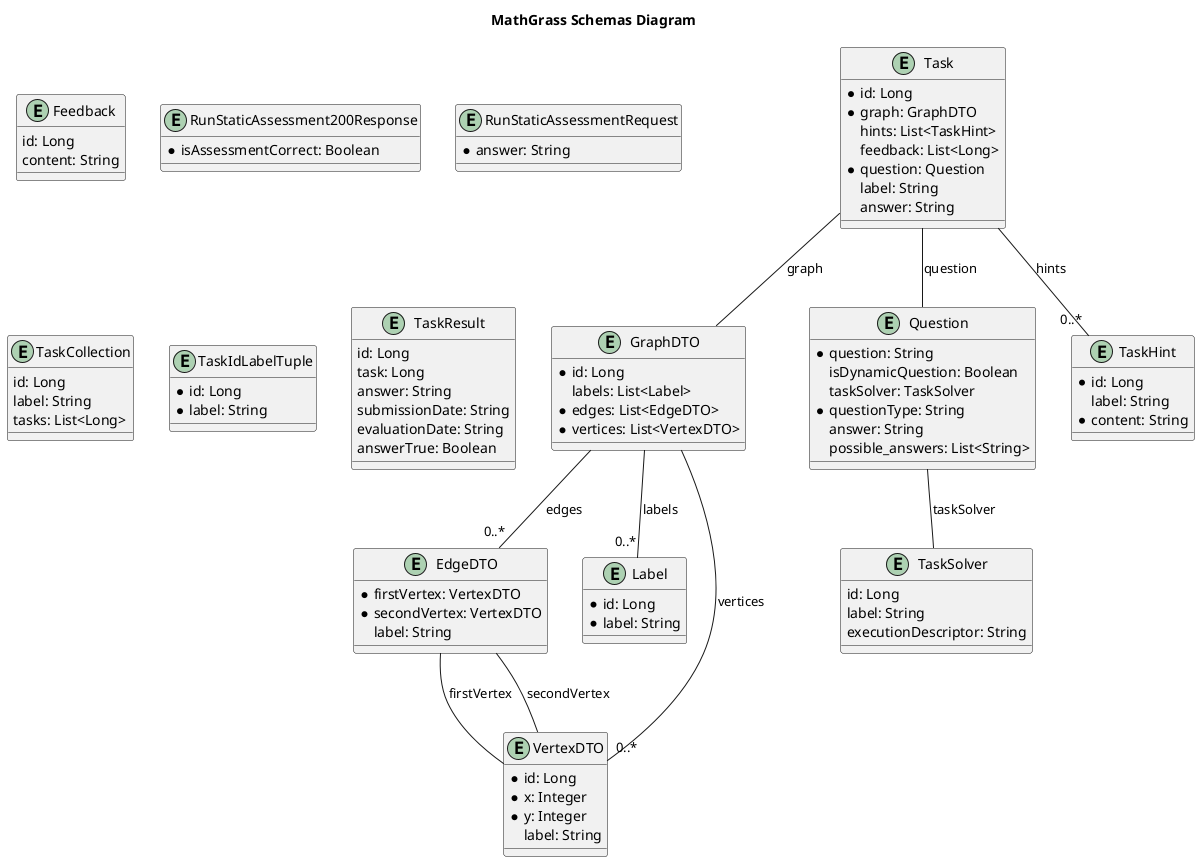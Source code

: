 @startuml

title MathGrass Schemas Diagram

entity EdgeDTO {
    * firstVertex: VertexDTO
    * secondVertex: VertexDTO
    label: String
}

entity Feedback {
    id: Long
    content: String
}

entity GraphDTO {
    * id: Long
    labels: List<Label>
    * edges: List<EdgeDTO>
    * vertices: List<VertexDTO>
}

entity Label {
    * id: Long
    * label: String
}

entity Question {
    * question: String
    isDynamicQuestion: Boolean
    taskSolver: TaskSolver
    * questionType: String
    answer: String
    possible_answers: List<String>
}

entity RunStaticAssessment200Response {
    * isAssessmentCorrect: Boolean
}

entity RunStaticAssessmentRequest {
    * answer: String
}

entity Task {
    * id: Long
    * graph: GraphDTO
    hints: List<TaskHint>
    feedback: List<Long>
    * question: Question
    label: String
    answer: String
}

entity TaskCollection {
    id: Long
    label: String
    tasks: List<Long>
}

entity TaskHint {
    * id: Long
    label: String
    * content: String
}

entity TaskIdLabelTuple {
    * id: Long
    * label: String
}

entity TaskResult {
    id: Long
    task: Long
    answer: String
    submissionDate: String
    evaluationDate: String
    answerTrue: Boolean
}

entity TaskSolver {
    id: Long
    label: String
    executionDescriptor: String
}

entity VertexDTO {
    * id: Long
    * x: Integer
    * y: Integer
    label: String
}


Task -- GraphDTO : graph
Task -- "0..*" TaskHint : hints
Task -- Question : question
GraphDTO -- "0..*" Label : labels
GraphDTO -- "0..*" EdgeDTO : edges
GraphDTO -- "0..*" VertexDTO : vertices
EdgeDTO -- VertexDTO : firstVertex
EdgeDTO -- VertexDTO : secondVertex
Question -- TaskSolver : taskSolver

@enduml
